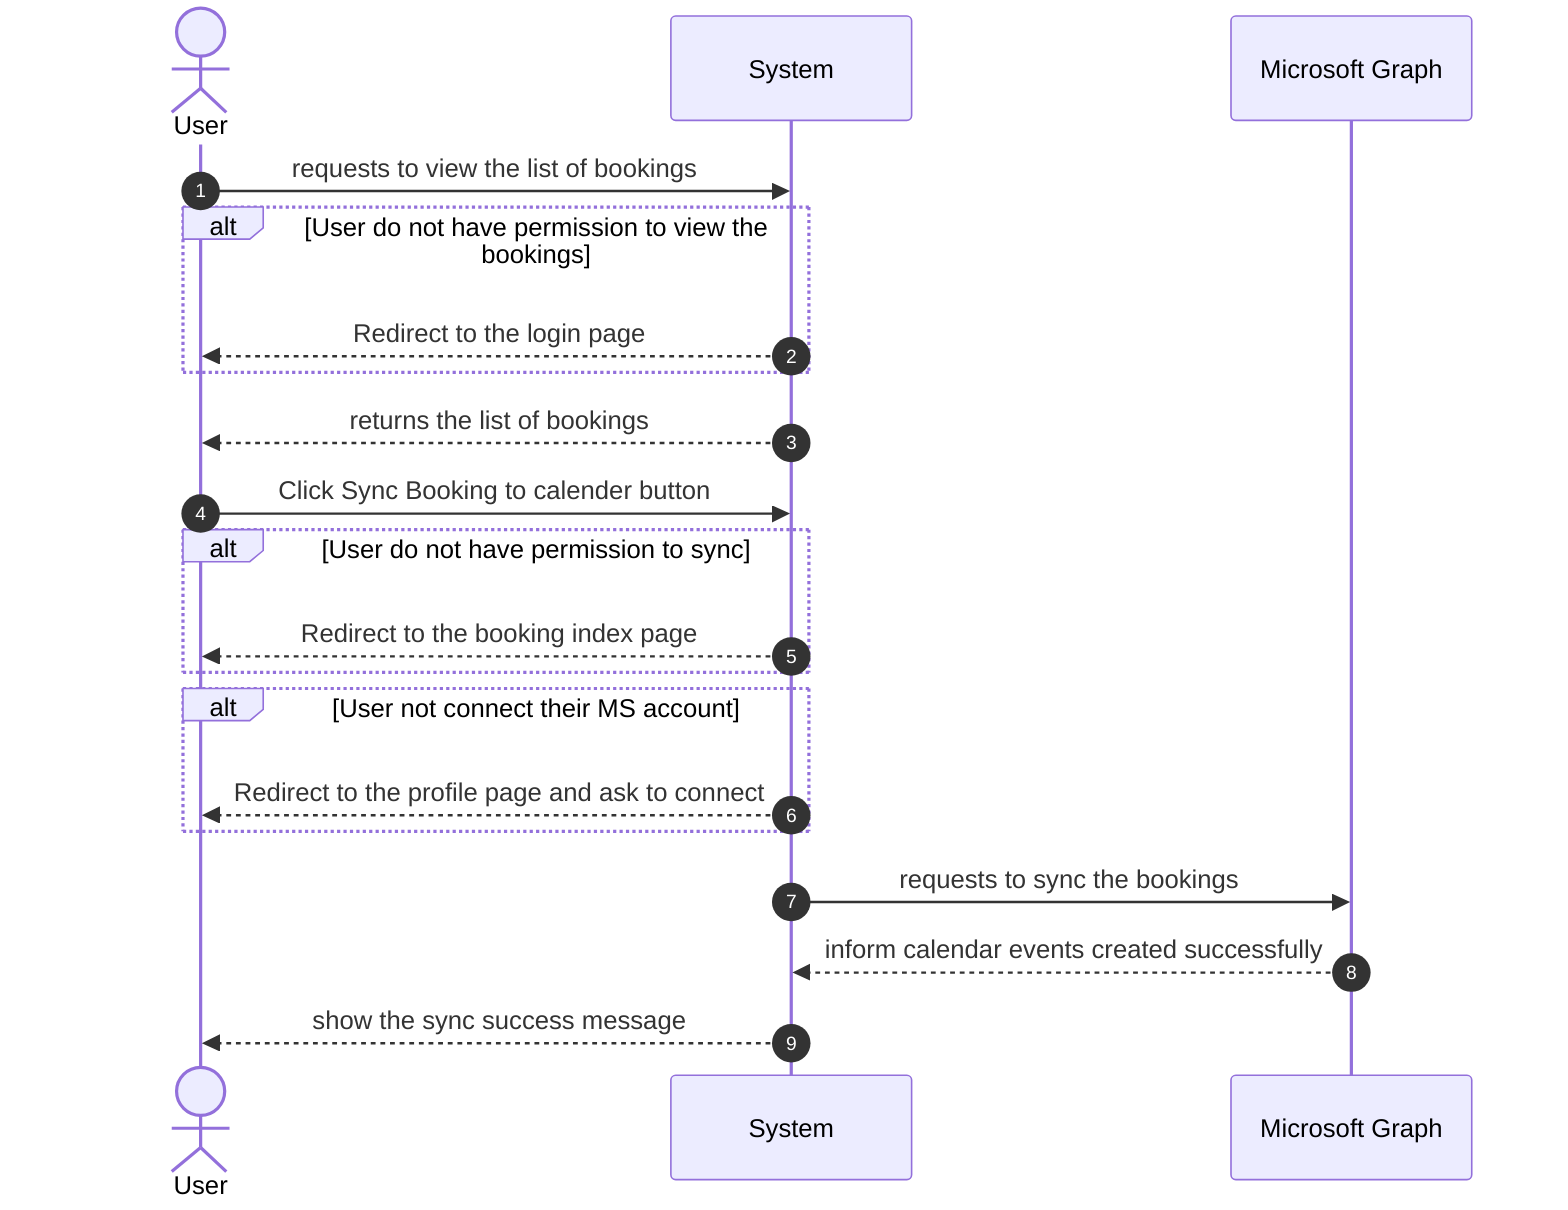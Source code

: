 sequenceDiagram
    autonumber
    actor U as User
    participant S as System
    participant MS as Microsoft Graph   
    U->>S: requests to view the list of bookings
    alt User do not have permission to view the bookings
    S-->>U: Redirect to the login page
    end
    S-->>U: returns the list of bookings

    U->>S: Click Sync Booking to calender button
    
    alt User do not have permission to sync
    S-->>U: Redirect to the booking index page
    end

    alt User not connect their MS account
    S-->>U: Redirect to the profile page and ask to connect
    end

    S->>MS: requests to sync the bookings
    MS-->>S: inform calendar events created successfully

    S-->>U: show the sync success message